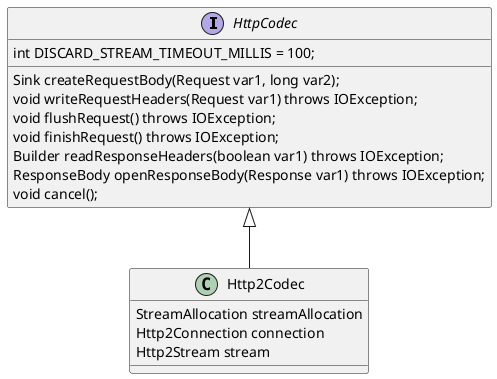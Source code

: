 @startuml

'abstract class AbstractList
'abstract AbstractCollection

'List <|-- AbstractList
'Collection <|-- AbstractCollection

'Collection <|- List
'AbstractCollection <|- AbstractList
'AbstractList <|-- ArrayList

'class ArrayList {
'Object[] elementData
'size()
'}
'
'enum TimeUnit {
'DAYS
'HOURS
'MINUTES
'}

interface HttpCodec{
    int DISCARD_STREAM_TIMEOUT_MILLIS = 100;
    Sink createRequestBody(Request var1, long var2);
    void writeRequestHeaders(Request var1) throws IOException;
    void flushRequest() throws IOException;
    void finishRequest() throws IOException;
    Builder readResponseHeaders(boolean var1) throws IOException;
    ResponseBody openResponseBody(Response var1) throws IOException;
    void cancel();
}
HttpCodec <|-- Http2Codec

class Http2Codec {
StreamAllocation streamAllocation
Http2Connection connection
Http2Stream stream
}


@enduml